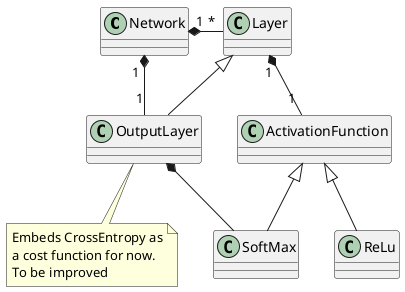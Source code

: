 @startuml

skinparam defaultFontName Inconsolata

class Network {

}

class Layer {

}

class OutputLayer {
}

note bottom of OutputLayer: Embeds CrossEntropy as\na cost function for now.\nTo be improved

class ActivationFunction {

}

class ReLu {

}

class SoftMax {

}


Network "1"*-right-"      *" Layer
Network "           1"*--"1" OutputLayer
Layer <|-- OutputLayer
Layer "1"*--"     1" ActivationFunction
ActivationFunction <|-down- ReLu
ActivationFunction <|-down- SoftMax
OutputLayer *-down- SoftMax

@enduml

